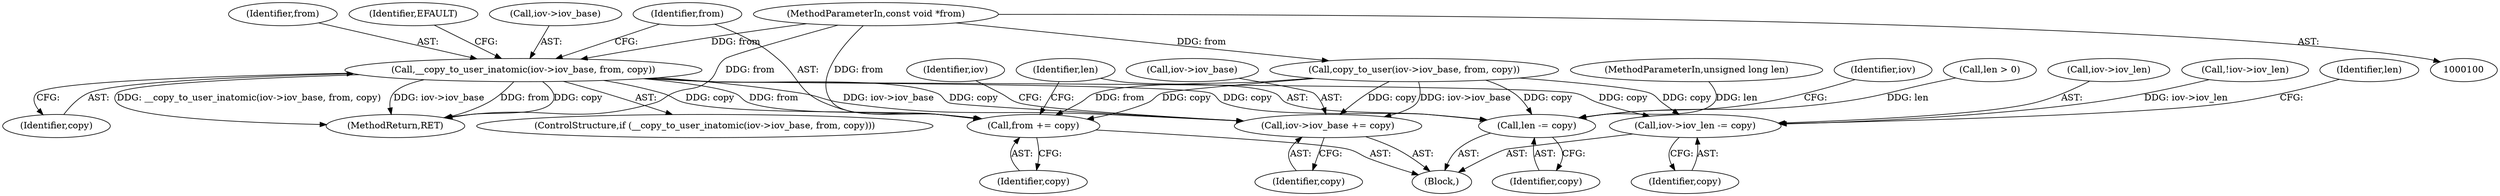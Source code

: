 digraph "1_linux_637b58c2887e5e57850865839cc75f59184b23d1_0@API" {
"1000123" [label="(Call,__copy_to_user_inatomic(iov->iov_base, from, copy))"];
"1000102" [label="(MethodParameterIn,const void *from)"];
"1000144" [label="(Call,from += copy)"];
"1000147" [label="(Call,len -= copy)"];
"1000150" [label="(Call,iov->iov_base += copy)"];
"1000155" [label="(Call,iov->iov_len -= copy)"];
"1000151" [label="(Call,iov->iov_base)"];
"1000122" [label="(ControlStructure,if (__copy_to_user_inatomic(iov->iov_base, from, copy)))"];
"1000150" [label="(Call,iov->iov_base += copy)"];
"1000109" [label="(Identifier,len)"];
"1000155" [label="(Call,iov->iov_len -= copy)"];
"1000154" [label="(Identifier,copy)"];
"1000162" [label="(MethodReturn,RET)"];
"1000128" [label="(Identifier,copy)"];
"1000159" [label="(Identifier,copy)"];
"1000144" [label="(Call,from += copy)"];
"1000131" [label="(Identifier,EFAULT)"];
"1000102" [label="(MethodParameterIn,const void *from)"];
"1000103" [label="(MethodParameterIn,unsigned long len)"];
"1000111" [label="(Block,)"];
"1000135" [label="(Call,copy_to_user(iov->iov_base, from, copy))"];
"1000156" [label="(Call,iov->iov_len)"];
"1000157" [label="(Identifier,iov)"];
"1000147" [label="(Call,len -= copy)"];
"1000145" [label="(Identifier,from)"];
"1000152" [label="(Identifier,iov)"];
"1000113" [label="(Call,!iov->iov_len)"];
"1000123" [label="(Call,__copy_to_user_inatomic(iov->iov_base, from, copy))"];
"1000149" [label="(Identifier,copy)"];
"1000108" [label="(Call,len > 0)"];
"1000124" [label="(Call,iov->iov_base)"];
"1000127" [label="(Identifier,from)"];
"1000146" [label="(Identifier,copy)"];
"1000148" [label="(Identifier,len)"];
"1000123" -> "1000122"  [label="AST: "];
"1000123" -> "1000128"  [label="CFG: "];
"1000124" -> "1000123"  [label="AST: "];
"1000127" -> "1000123"  [label="AST: "];
"1000128" -> "1000123"  [label="AST: "];
"1000131" -> "1000123"  [label="CFG: "];
"1000145" -> "1000123"  [label="CFG: "];
"1000123" -> "1000162"  [label="DDG: from"];
"1000123" -> "1000162"  [label="DDG: copy"];
"1000123" -> "1000162"  [label="DDG: __copy_to_user_inatomic(iov->iov_base, from, copy)"];
"1000123" -> "1000162"  [label="DDG: iov->iov_base"];
"1000102" -> "1000123"  [label="DDG: from"];
"1000123" -> "1000144"  [label="DDG: copy"];
"1000123" -> "1000144"  [label="DDG: from"];
"1000123" -> "1000147"  [label="DDG: copy"];
"1000123" -> "1000150"  [label="DDG: copy"];
"1000123" -> "1000150"  [label="DDG: iov->iov_base"];
"1000123" -> "1000155"  [label="DDG: copy"];
"1000102" -> "1000100"  [label="AST: "];
"1000102" -> "1000162"  [label="DDG: from"];
"1000102" -> "1000135"  [label="DDG: from"];
"1000102" -> "1000144"  [label="DDG: from"];
"1000144" -> "1000111"  [label="AST: "];
"1000144" -> "1000146"  [label="CFG: "];
"1000145" -> "1000144"  [label="AST: "];
"1000146" -> "1000144"  [label="AST: "];
"1000148" -> "1000144"  [label="CFG: "];
"1000135" -> "1000144"  [label="DDG: copy"];
"1000135" -> "1000144"  [label="DDG: from"];
"1000147" -> "1000111"  [label="AST: "];
"1000147" -> "1000149"  [label="CFG: "];
"1000148" -> "1000147"  [label="AST: "];
"1000149" -> "1000147"  [label="AST: "];
"1000152" -> "1000147"  [label="CFG: "];
"1000135" -> "1000147"  [label="DDG: copy"];
"1000108" -> "1000147"  [label="DDG: len"];
"1000103" -> "1000147"  [label="DDG: len"];
"1000150" -> "1000111"  [label="AST: "];
"1000150" -> "1000154"  [label="CFG: "];
"1000151" -> "1000150"  [label="AST: "];
"1000154" -> "1000150"  [label="AST: "];
"1000157" -> "1000150"  [label="CFG: "];
"1000135" -> "1000150"  [label="DDG: copy"];
"1000135" -> "1000150"  [label="DDG: iov->iov_base"];
"1000155" -> "1000111"  [label="AST: "];
"1000155" -> "1000159"  [label="CFG: "];
"1000156" -> "1000155"  [label="AST: "];
"1000159" -> "1000155"  [label="AST: "];
"1000109" -> "1000155"  [label="CFG: "];
"1000135" -> "1000155"  [label="DDG: copy"];
"1000113" -> "1000155"  [label="DDG: iov->iov_len"];
}
